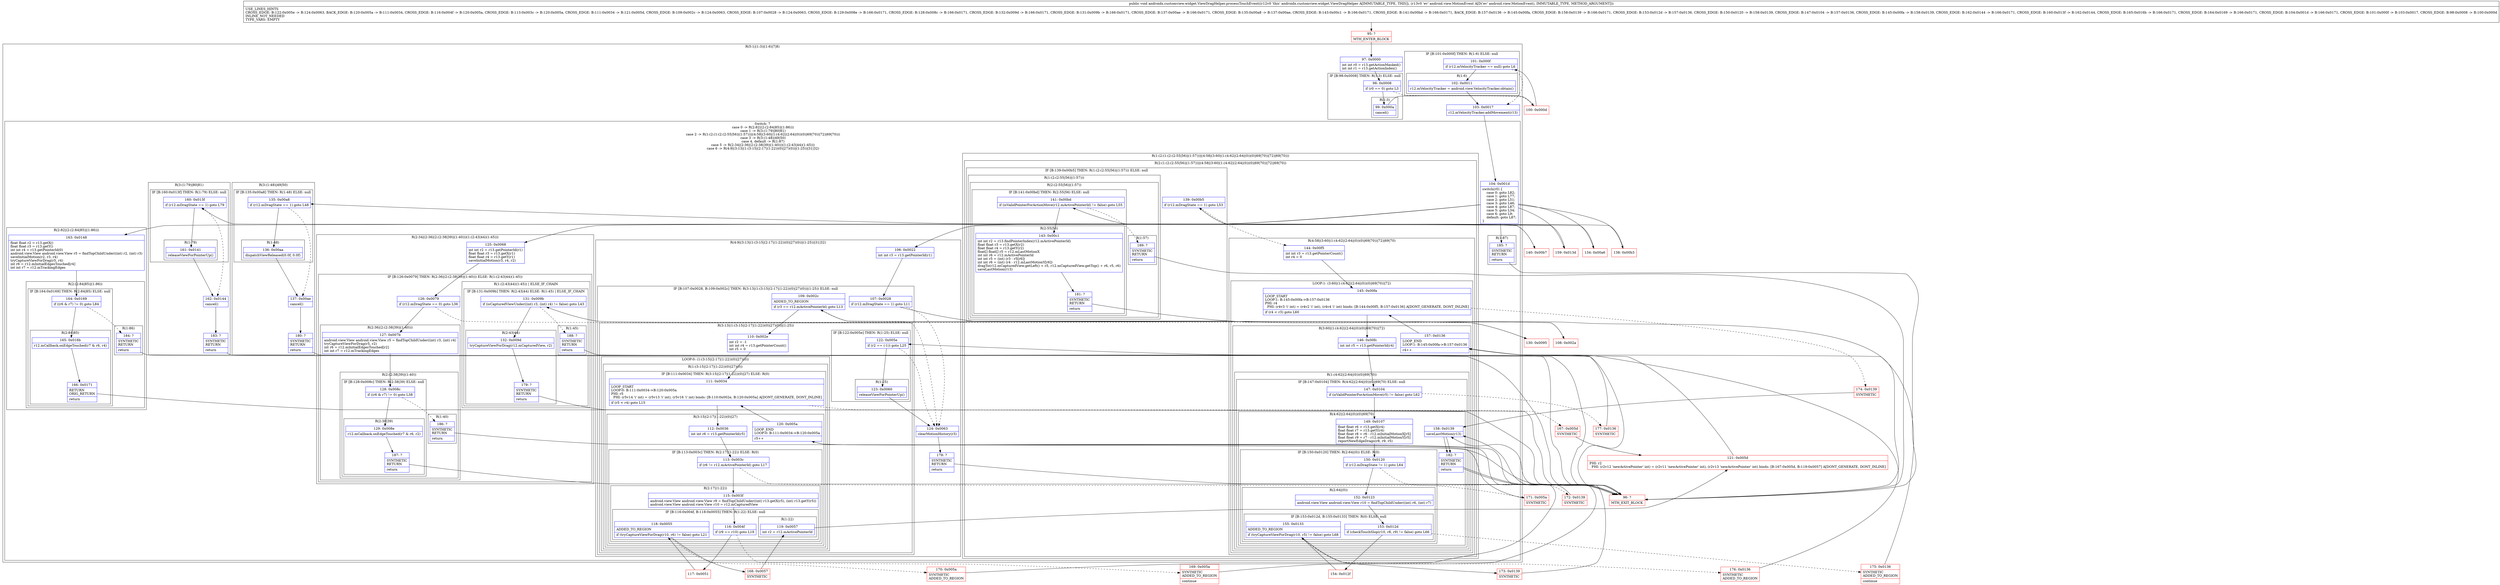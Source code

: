 digraph "CFG forandroidx.customview.widget.ViewDragHelper.processTouchEvent(Landroid\/view\/MotionEvent;)V" {
subgraph cluster_Region_1473898531 {
label = "R(5:1|(1:3)|(1:6)|7|8)";
node [shape=record,color=blue];
Node_97 [shape=record,label="{97\:\ 0x0000|int int r0 = r13.getActionMasked()\lint int r1 = r13.getActionIndex()\l}"];
subgraph cluster_IfRegion_1711318761 {
label = "IF [B:98:0x0008] THEN: R(1:3) ELSE: null";
node [shape=record,color=blue];
Node_98 [shape=record,label="{98\:\ 0x0008|if (r0 == 0) goto L3\l}"];
subgraph cluster_Region_1950957039 {
label = "R(1:3)";
node [shape=record,color=blue];
Node_99 [shape=record,label="{99\:\ 0x000a|cancel()\l}"];
}
}
subgraph cluster_IfRegion_501695396 {
label = "IF [B:101:0x000f] THEN: R(1:6) ELSE: null";
node [shape=record,color=blue];
Node_101 [shape=record,label="{101\:\ 0x000f|if (r12.mVelocityTracker == null) goto L6\l}"];
subgraph cluster_Region_1408291813 {
label = "R(1:6)";
node [shape=record,color=blue];
Node_102 [shape=record,label="{102\:\ 0x0011|r12.mVelocityTracker = android.view.VelocityTracker.obtain()\l}"];
}
}
Node_103 [shape=record,label="{103\:\ 0x0017|r12.mVelocityTracker.addMovement(r13)\l}"];
subgraph cluster_SwitchRegion_1738132197 {
label = "Switch: 7
 case 0 -> R(2:82|(2:(2:84|85)|(1:86)))
 case 1 -> R(3:(1:79)|80|81)
 case 2 -> R(1:(2:(1:(2:(2:55|56)|(1:57)))|(4:58|(3:60|(1:(4:62|(2:64|(0))(0)|69|70))|72)|69|70)))
 case 3 -> R(3:(1:48)|49|50)
 case 4, default -> R(1:87)
 case 5 -> R(2:34|(2:36|(2:(2:38|39)|(1:40)))(1:(2:43|44)(1:45)))
 case 6 -> R(4:9|(3:13|(1:(3:15|(2:17|(1:22))(0)|27)(0))|(1:25))|31|32)";
node [shape=record,color=blue];
Node_104 [shape=record,label="{104\:\ 0x001d|switch(r0) \{\l    case 0: goto L82;\l    case 1: goto L77;\l    case 2: goto L51;\l    case 3: goto L46;\l    case 4: goto L87;\l    case 5: goto L34;\l    case 6: goto L9;\l    default: goto L87;\l\}\l}"];
subgraph cluster_Region_447349922 {
label = "R(2:82|(2:(2:84|85)|(1:86)))";
node [shape=record,color=blue];
Node_163 [shape=record,label="{163\:\ 0x0148|float float r2 = r13.getX()\lfloat float r3 = r13.getY()\lint int r4 = r13.getPointerId(0)\landroid.view.View android.view.View r5 = findTopChildUnder((int) r2, (int) r3)\lsaveInitialMotion(r2, r3, r4)\ltryCaptureViewForDrag(r5, r4)\lint r6 = r12.mInitialEdgesTouched[r4]\lint int r7 = r12.mTrackingEdges\l}"];
subgraph cluster_Region_678158893 {
label = "R(2:(2:84|85)|(1:86))";
node [shape=record,color=blue];
subgraph cluster_IfRegion_655681257 {
label = "IF [B:164:0x0169] THEN: R(2:84|85) ELSE: null";
node [shape=record,color=blue];
Node_164 [shape=record,label="{164\:\ 0x0169|if ((r6 & r7) != 0) goto L84\l}"];
subgraph cluster_Region_869084144 {
label = "R(2:84|85)";
node [shape=record,color=blue];
Node_165 [shape=record,label="{165\:\ 0x016b|r12.mCallback.onEdgeTouched(r7 & r6, r4)\l}"];
Node_166 [shape=record,label="{166\:\ 0x0171|RETURN\lORIG_RETURN\l|return\l}"];
}
}
subgraph cluster_Region_359666826 {
label = "R(1:86)";
node [shape=record,color=blue];
Node_184 [shape=record,label="{184\:\ ?|SYNTHETIC\lRETURN\l|return\l}"];
}
}
}
subgraph cluster_Region_841846755 {
label = "R(3:(1:79)|80|81)";
node [shape=record,color=blue];
subgraph cluster_IfRegion_1729564088 {
label = "IF [B:160:0x013f] THEN: R(1:79) ELSE: null";
node [shape=record,color=blue];
Node_160 [shape=record,label="{160\:\ 0x013f|if (r12.mDragState == 1) goto L79\l}"];
subgraph cluster_Region_278585853 {
label = "R(1:79)";
node [shape=record,color=blue];
Node_161 [shape=record,label="{161\:\ 0x0141|releaseViewForPointerUp()\l}"];
}
}
Node_162 [shape=record,label="{162\:\ 0x0144|cancel()\l}"];
Node_183 [shape=record,label="{183\:\ ?|SYNTHETIC\lRETURN\l|return\l}"];
}
subgraph cluster_Region_98267936 {
label = "R(1:(2:(1:(2:(2:55|56)|(1:57)))|(4:58|(3:60|(1:(4:62|(2:64|(0))(0)|69|70))|72)|69|70)))";
node [shape=record,color=blue];
subgraph cluster_Region_1532471023 {
label = "R(2:(1:(2:(2:55|56)|(1:57)))|(4:58|(3:60|(1:(4:62|(2:64|(0))(0)|69|70))|72)|69|70))";
node [shape=record,color=blue];
subgraph cluster_IfRegion_74586864 {
label = "IF [B:139:0x00b5] THEN: R(1:(2:(2:55|56)|(1:57))) ELSE: null";
node [shape=record,color=blue];
Node_139 [shape=record,label="{139\:\ 0x00b5|if (r12.mDragState == 1) goto L53\l}"];
subgraph cluster_Region_1126205066 {
label = "R(1:(2:(2:55|56)|(1:57)))";
node [shape=record,color=blue];
subgraph cluster_Region_490516413 {
label = "R(2:(2:55|56)|(1:57))";
node [shape=record,color=blue];
subgraph cluster_IfRegion_2075787819 {
label = "IF [B:141:0x00bd] THEN: R(2:55|56) ELSE: null";
node [shape=record,color=blue];
Node_141 [shape=record,label="{141\:\ 0x00bd|if (isValidPointerForActionMove(r12.mActivePointerId) != false) goto L55\l}"];
subgraph cluster_Region_1122267439 {
label = "R(2:55|56)";
node [shape=record,color=blue];
Node_143 [shape=record,label="{143\:\ 0x00c1|int int r2 = r13.findPointerIndex(r12.mActivePointerId)\lfloat float r3 = r13.getX(r2)\lfloat float r4 = r13.getY(r2)\lfloat[] float[] r5 = r12.mLastMotionX\lint int r6 = r12.mActivePointerId\lint int r5 = (int) (r3 \- r5[r6])\lint int r6 = (int) (r4 \- r12.mLastMotionY[r6])\ldragTo(r12.mCapturedView.getLeft() + r5, r12.mCapturedView.getTop() + r6, r5, r6)\lsaveLastMotion(r13)\l}"];
Node_181 [shape=record,label="{181\:\ ?|SYNTHETIC\lRETURN\l|return\l}"];
}
}
subgraph cluster_Region_1871393334 {
label = "R(1:57)";
node [shape=record,color=blue];
Node_189 [shape=record,label="{189\:\ ?|SYNTHETIC\lRETURN\l|return\l}"];
}
}
}
}
subgraph cluster_Region_686922387 {
label = "R(4:58|(3:60|(1:(4:62|(2:64|(0))(0)|69|70))|72)|69|70)";
node [shape=record,color=blue];
Node_144 [shape=record,label="{144\:\ 0x00f5|int int r3 = r13.getPointerCount()\lint r4 = 0\l}"];
subgraph cluster_LoopRegion_1647576123 {
label = "LOOP:1: (3:60|(1:(4:62|(2:64|(0))(0)|69|70))|72)";
node [shape=record,color=blue];
Node_145 [shape=record,label="{145\:\ 0x00fa|LOOP_START\lLOOP:1: B:145:0x00fa\-\>B:157:0x0136\lPHI: r4 \l  PHI: (r4v3 'i' int) = (r4v2 'i' int), (r4v4 'i' int) binds: [B:144:0x00f5, B:157:0x0136] A[DONT_GENERATE, DONT_INLINE]\l|if (r4 \< r3) goto L60\l}"];
subgraph cluster_Region_947663142 {
label = "R(3:60|(1:(4:62|(2:64|(0))(0)|69|70))|72)";
node [shape=record,color=blue];
Node_146 [shape=record,label="{146\:\ 0x00fc|int int r5 = r13.getPointerId(r4)\l}"];
subgraph cluster_Region_676916635 {
label = "R(1:(4:62|(2:64|(0))(0)|69|70))";
node [shape=record,color=blue];
subgraph cluster_IfRegion_484350964 {
label = "IF [B:147:0x0104] THEN: R(4:62|(2:64|(0))(0)|69|70) ELSE: null";
node [shape=record,color=blue];
Node_147 [shape=record,label="{147\:\ 0x0104|if (isValidPointerForActionMove(r5) != false) goto L62\l}"];
subgraph cluster_Region_945793902 {
label = "R(4:62|(2:64|(0))(0)|69|70)";
node [shape=record,color=blue];
Node_149 [shape=record,label="{149\:\ 0x0107|float float r6 = r13.getX(r4)\lfloat float r7 = r13.getY(r4)\lfloat float r8 = r6 \- r12.mInitialMotionX[r5]\lfloat float r9 = r7 \- r12.mInitialMotionY[r5]\lreportNewEdgeDrags(r8, r9, r5)\l}"];
subgraph cluster_IfRegion_1348595306 {
label = "IF [B:150:0x0120] THEN: R(2:64|(0)) ELSE: R(0)";
node [shape=record,color=blue];
Node_150 [shape=record,label="{150\:\ 0x0120|if (r12.mDragState != 1) goto L64\l}"];
subgraph cluster_Region_128302702 {
label = "R(2:64|(0))";
node [shape=record,color=blue];
Node_152 [shape=record,label="{152\:\ 0x0123|android.view.View android.view.View r10 = findTopChildUnder((int) r6, (int) r7)\l}"];
subgraph cluster_IfRegion_1577669000 {
label = "IF [B:153:0x012d, B:155:0x0133] THEN: R(0) ELSE: null";
node [shape=record,color=blue];
Node_153 [shape=record,label="{153\:\ 0x012d|if (checkTouchSlop(r10, r8, r9) != false) goto L66\l}"];
Node_155 [shape=record,label="{155\:\ 0x0133|ADDED_TO_REGION\l|if (tryCaptureViewForDrag(r10, r5) != false) goto L68\l}"];
subgraph cluster_Region_2069959959 {
label = "R(0)";
node [shape=record,color=blue];
}
}
}
subgraph cluster_Region_1305318095 {
label = "R(0)";
node [shape=record,color=blue];
}
}
Node_158 [shape=record,label="{158\:\ 0x0139|saveLastMotion(r13)\l}"];
Node_182 [shape=record,label="{182\:\ ?|SYNTHETIC\lRETURN\l|return\l}"];
}
}
}
Node_157 [shape=record,label="{157\:\ 0x0136|LOOP_END\lLOOP:1: B:145:0x00fa\-\>B:157:0x0136\l|r4++\l}"];
}
}
Node_158 [shape=record,label="{158\:\ 0x0139|saveLastMotion(r13)\l}"];
Node_182 [shape=record,label="{182\:\ ?|SYNTHETIC\lRETURN\l|return\l}"];
}
}
}
subgraph cluster_Region_571906776 {
label = "R(3:(1:48)|49|50)";
node [shape=record,color=blue];
subgraph cluster_IfRegion_2103124558 {
label = "IF [B:135:0x00a8] THEN: R(1:48) ELSE: null";
node [shape=record,color=blue];
Node_135 [shape=record,label="{135\:\ 0x00a8|if (r12.mDragState == 1) goto L48\l}"];
subgraph cluster_Region_241260895 {
label = "R(1:48)";
node [shape=record,color=blue];
Node_136 [shape=record,label="{136\:\ 0x00aa|dispatchViewReleased(0.0f, 0.0f)\l}"];
}
}
Node_137 [shape=record,label="{137\:\ 0x00ae|cancel()\l}"];
Node_180 [shape=record,label="{180\:\ ?|SYNTHETIC\lRETURN\l|return\l}"];
}
subgraph cluster_Region_790358454 {
label = "R(1:87)";
node [shape=record,color=blue];
Node_185 [shape=record,label="{185\:\ ?|SYNTHETIC\lRETURN\l|return\l}"];
}
subgraph cluster_Region_1644078710 {
label = "R(2:34|(2:36|(2:(2:38|39)|(1:40)))(1:(2:43|44)(1:45)))";
node [shape=record,color=blue];
Node_125 [shape=record,label="{125\:\ 0x0068|int int r2 = r13.getPointerId(r1)\lfloat float r3 = r13.getX(r1)\lfloat float r4 = r13.getY(r1)\lsaveInitialMotion(r3, r4, r2)\l}"];
subgraph cluster_IfRegion_969766615 {
label = "IF [B:126:0x0079] THEN: R(2:36|(2:(2:38|39)|(1:40))) ELSE: R(1:(2:43|44)(1:45))";
node [shape=record,color=blue];
Node_126 [shape=record,label="{126\:\ 0x0079|if (r12.mDragState == 0) goto L36\l}"];
subgraph cluster_Region_705516476 {
label = "R(2:36|(2:(2:38|39)|(1:40)))";
node [shape=record,color=blue];
Node_127 [shape=record,label="{127\:\ 0x007b|android.view.View android.view.View r5 = findTopChildUnder((int) r3, (int) r4)\ltryCaptureViewForDrag(r5, r2)\lint r6 = r12.mInitialEdgesTouched[r2]\lint int r7 = r12.mTrackingEdges\l}"];
subgraph cluster_Region_497052402 {
label = "R(2:(2:38|39)|(1:40))";
node [shape=record,color=blue];
subgraph cluster_IfRegion_901518879 {
label = "IF [B:128:0x008c] THEN: R(2:38|39) ELSE: null";
node [shape=record,color=blue];
Node_128 [shape=record,label="{128\:\ 0x008c|if ((r6 & r7) != 0) goto L38\l}"];
subgraph cluster_Region_1042072164 {
label = "R(2:38|39)";
node [shape=record,color=blue];
Node_129 [shape=record,label="{129\:\ 0x008e|r12.mCallback.onEdgeTouched(r7 & r6, r2)\l}"];
Node_187 [shape=record,label="{187\:\ ?|SYNTHETIC\lRETURN\l|return\l}"];
}
}
subgraph cluster_Region_420438968 {
label = "R(1:40)";
node [shape=record,color=blue];
Node_186 [shape=record,label="{186\:\ ?|SYNTHETIC\lRETURN\l|return\l}"];
}
}
}
subgraph cluster_Region_1772711798 {
label = "R(1:(2:43|44)(1:45)) | ELSE_IF_CHAIN\l";
node [shape=record,color=blue];
subgraph cluster_IfRegion_1970023357 {
label = "IF [B:131:0x009b] THEN: R(2:43|44) ELSE: R(1:45) | ELSE_IF_CHAIN\l";
node [shape=record,color=blue];
Node_131 [shape=record,label="{131\:\ 0x009b|if (isCapturedViewUnder((int) r3, (int) r4) != false) goto L43\l}"];
subgraph cluster_Region_350244103 {
label = "R(2:43|44)";
node [shape=record,color=blue];
Node_132 [shape=record,label="{132\:\ 0x009d|tryCaptureViewForDrag(r12.mCapturedView, r2)\l}"];
Node_179 [shape=record,label="{179\:\ ?|SYNTHETIC\lRETURN\l|return\l}"];
}
subgraph cluster_Region_998295386 {
label = "R(1:45)";
node [shape=record,color=blue];
Node_188 [shape=record,label="{188\:\ ?|SYNTHETIC\lRETURN\l|return\l}"];
}
}
}
}
}
subgraph cluster_Region_2046743194 {
label = "R(4:9|(3:13|(1:(3:15|(2:17|(1:22))(0)|27)(0))|(1:25))|31|32)";
node [shape=record,color=blue];
Node_106 [shape=record,label="{106\:\ 0x0022|int int r3 = r13.getPointerId(r1)\l}"];
subgraph cluster_IfRegion_1844178222 {
label = "IF [B:107:0x0028, B:109:0x002c] THEN: R(3:13|(1:(3:15|(2:17|(1:22))(0)|27)(0))|(1:25)) ELSE: null";
node [shape=record,color=blue];
Node_107 [shape=record,label="{107\:\ 0x0028|if (r12.mDragState == 1) goto L11\l}"];
Node_109 [shape=record,label="{109\:\ 0x002c|ADDED_TO_REGION\l|if (r3 == r12.mActivePointerId) goto L13\l}"];
subgraph cluster_Region_2071268833 {
label = "R(3:13|(1:(3:15|(2:17|(1:22))(0)|27)(0))|(1:25))";
node [shape=record,color=blue];
Node_110 [shape=record,label="{110\:\ 0x002e|int r2 = \-1\lint int r4 = r13.getPointerCount()\lint r5 = 0\l}"];
subgraph cluster_LoopRegion_627694882 {
label = "LOOP:0: (1:(3:15|(2:17|(1:22))(0)|27)(0))";
node [shape=record,color=blue];
subgraph cluster_Region_1192851604 {
label = "R(1:(3:15|(2:17|(1:22))(0)|27)(0))";
node [shape=record,color=blue];
subgraph cluster_IfRegion_146347800 {
label = "IF [B:111:0x0034] THEN: R(3:15|(2:17|(1:22))(0)|27) ELSE: R(0)";
node [shape=record,color=blue];
Node_111 [shape=record,label="{111\:\ 0x0034|LOOP_START\lLOOP:0: B:111:0x0034\-\>B:120:0x005a\lPHI: r5 \l  PHI: (r5v14 'i' int) = (r5v13 'i' int), (r5v16 'i' int) binds: [B:110:0x002e, B:120:0x005a] A[DONT_GENERATE, DONT_INLINE]\l|if (r5 \< r4) goto L15\l}"];
subgraph cluster_Region_1542461931 {
label = "R(3:15|(2:17|(1:22))(0)|27)";
node [shape=record,color=blue];
Node_112 [shape=record,label="{112\:\ 0x0036|int int r6 = r13.getPointerId(r5)\l}"];
subgraph cluster_IfRegion_1095471696 {
label = "IF [B:113:0x003c] THEN: R(2:17|(1:22)) ELSE: R(0)";
node [shape=record,color=blue];
Node_113 [shape=record,label="{113\:\ 0x003c|if (r6 != r12.mActivePointerId) goto L17\l}"];
subgraph cluster_Region_869252364 {
label = "R(2:17|(1:22))";
node [shape=record,color=blue];
Node_115 [shape=record,label="{115\:\ 0x003f|android.view.View android.view.View r9 = findTopChildUnder((int) r13.getX(r5), (int) r13.getY(r5))\landroid.view.View android.view.View r10 = r12.mCapturedView\l}"];
subgraph cluster_IfRegion_17452214 {
label = "IF [B:116:0x004f, B:118:0x0055] THEN: R(1:22) ELSE: null";
node [shape=record,color=blue];
Node_116 [shape=record,label="{116\:\ 0x004f|if (r9 == r10) goto L19\l}"];
Node_118 [shape=record,label="{118\:\ 0x0055|ADDED_TO_REGION\l|if (tryCaptureViewForDrag(r10, r6) != false) goto L21\l}"];
subgraph cluster_Region_1875960049 {
label = "R(1:22)";
node [shape=record,color=blue];
Node_119 [shape=record,label="{119\:\ 0x0057|int r2 = r12.mActivePointerId\l}"];
}
}
}
subgraph cluster_Region_1701408222 {
label = "R(0)";
node [shape=record,color=blue];
}
}
Node_120 [shape=record,label="{120\:\ 0x005a|LOOP_END\lLOOP:0: B:111:0x0034\-\>B:120:0x005a\l|r5++\l}"];
}
subgraph cluster_Region_1483656254 {
label = "R(0)";
node [shape=record,color=blue];
}
}
}
}
subgraph cluster_IfRegion_982061050 {
label = "IF [B:122:0x005e] THEN: R(1:25) ELSE: null";
node [shape=record,color=blue];
Node_122 [shape=record,label="{122\:\ 0x005e|if (r2 == (\-1)) goto L25\l}"];
subgraph cluster_Region_856005340 {
label = "R(1:25)";
node [shape=record,color=blue];
Node_123 [shape=record,label="{123\:\ 0x0060|releaseViewForPointerUp()\l}"];
}
}
}
}
Node_124 [shape=record,label="{124\:\ 0x0063|clearMotionHistory(r3)\l}"];
Node_178 [shape=record,label="{178\:\ ?|SYNTHETIC\lRETURN\l|return\l}"];
}
}
}
Node_95 [shape=record,color=red,label="{95\:\ ?|MTH_ENTER_BLOCK\l}"];
Node_100 [shape=record,color=red,label="{100\:\ 0x000d}"];
Node_108 [shape=record,color=red,label="{108\:\ 0x002a}"];
Node_117 [shape=record,color=red,label="{117\:\ 0x0051}"];
Node_168 [shape=record,color=red,label="{168\:\ 0x0057|SYNTHETIC\l}"];
Node_121 [shape=record,color=red,label="{121\:\ 0x005d|PHI: r2 \l  PHI: (r2v12 'newActivePointer' int) = (r2v11 'newActivePointer' int), (r2v13 'newActivePointer' int) binds: [B:167:0x005d, B:119:0x0057] A[DONT_GENERATE, DONT_INLINE]\l}"];
Node_170 [shape=record,color=red,label="{170\:\ 0x005a|SYNTHETIC\lADDED_TO_REGION\l}"];
Node_169 [shape=record,color=red,label="{169\:\ 0x005a|SYNTHETIC\lADDED_TO_REGION\l|continue\l}"];
Node_171 [shape=record,color=red,label="{171\:\ 0x005a|SYNTHETIC\l}"];
Node_167 [shape=record,color=red,label="{167\:\ 0x005d|SYNTHETIC\l}"];
Node_96 [shape=record,color=red,label="{96\:\ ?|MTH_EXIT_BLOCK\l}"];
Node_130 [shape=record,color=red,label="{130\:\ 0x0095}"];
Node_134 [shape=record,color=red,label="{134\:\ 0x00a6}"];
Node_138 [shape=record,color=red,label="{138\:\ 0x00b3}"];
Node_140 [shape=record,color=red,label="{140\:\ 0x00b7}"];
Node_154 [shape=record,color=red,label="{154\:\ 0x012f}"];
Node_173 [shape=record,color=red,label="{173\:\ 0x0139|SYNTHETIC\l}"];
Node_176 [shape=record,color=red,label="{176\:\ 0x0136|SYNTHETIC\lADDED_TO_REGION\l}"];
Node_175 [shape=record,color=red,label="{175\:\ 0x0136|SYNTHETIC\lADDED_TO_REGION\l|continue\l}"];
Node_172 [shape=record,color=red,label="{172\:\ 0x0139|SYNTHETIC\l}"];
Node_177 [shape=record,color=red,label="{177\:\ 0x0136|SYNTHETIC\l}"];
Node_174 [shape=record,color=red,label="{174\:\ 0x0139|SYNTHETIC\l}"];
Node_159 [shape=record,color=red,label="{159\:\ 0x013d}"];
MethodNode[shape=record,label="{public void androidx.customview.widget.ViewDragHelper.processTouchEvent((r12v0 'this' androidx.customview.widget.ViewDragHelper A[IMMUTABLE_TYPE, THIS]), (r13v0 'ev' android.view.MotionEvent A[D('ev' android.view.MotionEvent), IMMUTABLE_TYPE, METHOD_ARGUMENT]))  | USE_LINES_HINTS\lCROSS_EDGE: B:122:0x005e \-\> B:124:0x0063, BACK_EDGE: B:120:0x005a \-\> B:111:0x0034, CROSS_EDGE: B:116:0x004f \-\> B:120:0x005a, CROSS_EDGE: B:113:0x003c \-\> B:120:0x005a, CROSS_EDGE: B:111:0x0034 \-\> B:121:0x005d, CROSS_EDGE: B:109:0x002c \-\> B:124:0x0063, CROSS_EDGE: B:107:0x0028 \-\> B:124:0x0063, CROSS_EDGE: B:129:0x008e \-\> B:166:0x0171, CROSS_EDGE: B:128:0x008c \-\> B:166:0x0171, CROSS_EDGE: B:132:0x009d \-\> B:166:0x0171, CROSS_EDGE: B:131:0x009b \-\> B:166:0x0171, CROSS_EDGE: B:137:0x00ae \-\> B:166:0x0171, CROSS_EDGE: B:135:0x00a8 \-\> B:137:0x00ae, CROSS_EDGE: B:143:0x00c1 \-\> B:166:0x0171, CROSS_EDGE: B:141:0x00bd \-\> B:166:0x0171, BACK_EDGE: B:157:0x0136 \-\> B:145:0x00fa, CROSS_EDGE: B:158:0x0139 \-\> B:166:0x0171, CROSS_EDGE: B:153:0x012d \-\> B:157:0x0136, CROSS_EDGE: B:150:0x0120 \-\> B:158:0x0139, CROSS_EDGE: B:147:0x0104 \-\> B:157:0x0136, CROSS_EDGE: B:145:0x00fa \-\> B:158:0x0139, CROSS_EDGE: B:162:0x0144 \-\> B:166:0x0171, CROSS_EDGE: B:160:0x013f \-\> B:162:0x0144, CROSS_EDGE: B:165:0x016b \-\> B:166:0x0171, CROSS_EDGE: B:164:0x0169 \-\> B:166:0x0171, CROSS_EDGE: B:104:0x001d \-\> B:166:0x0171, CROSS_EDGE: B:101:0x000f \-\> B:103:0x0017, CROSS_EDGE: B:98:0x0008 \-\> B:100:0x000d\lINLINE_NOT_NEEDED\lTYPE_VARS: EMPTY\l}"];
MethodNode -> Node_95;Node_97 -> Node_98;
Node_98 -> Node_99;
Node_98 -> Node_100[style=dashed];
Node_99 -> Node_100;
Node_101 -> Node_102;
Node_101 -> Node_103[style=dashed];
Node_102 -> Node_103;
Node_103 -> Node_104;
Node_104 -> Node_106;
Node_104 -> Node_125;
Node_104 -> Node_134;
Node_104 -> Node_138;
Node_104 -> Node_159;
Node_104 -> Node_163;
Node_104 -> Node_185;
Node_163 -> Node_164;
Node_164 -> Node_165;
Node_164 -> Node_184[style=dashed];
Node_165 -> Node_166;
Node_166 -> Node_96;
Node_184 -> Node_96;
Node_160 -> Node_161;
Node_160 -> Node_162[style=dashed];
Node_161 -> Node_162;
Node_162 -> Node_183;
Node_183 -> Node_96;
Node_139 -> Node_140;
Node_139 -> Node_144[style=dashed];
Node_141 -> Node_143;
Node_141 -> Node_189[style=dashed];
Node_143 -> Node_181;
Node_181 -> Node_96;
Node_189 -> Node_96;
Node_144 -> Node_145;
Node_145 -> Node_146;
Node_145 -> Node_174[style=dashed];
Node_146 -> Node_147;
Node_147 -> Node_149;
Node_147 -> Node_177[style=dashed];
Node_149 -> Node_150;
Node_150 -> Node_152;
Node_150 -> Node_172[style=dashed];
Node_152 -> Node_153;
Node_153 -> Node_154;
Node_153 -> Node_175[style=dashed];
Node_155 -> Node_173;
Node_155 -> Node_176[style=dashed];
Node_158 -> Node_182;
Node_182 -> Node_96;
Node_157 -> Node_145;
Node_158 -> Node_182;
Node_182 -> Node_96;
Node_135 -> Node_136;
Node_135 -> Node_137[style=dashed];
Node_136 -> Node_137;
Node_137 -> Node_180;
Node_180 -> Node_96;
Node_185 -> Node_96;
Node_125 -> Node_126;
Node_126 -> Node_127;
Node_126 -> Node_130[style=dashed];
Node_127 -> Node_128;
Node_128 -> Node_129;
Node_128 -> Node_186[style=dashed];
Node_129 -> Node_187;
Node_187 -> Node_96;
Node_186 -> Node_96;
Node_131 -> Node_132;
Node_131 -> Node_188[style=dashed];
Node_132 -> Node_179;
Node_179 -> Node_96;
Node_188 -> Node_96;
Node_106 -> Node_107;
Node_107 -> Node_108;
Node_107 -> Node_124[style=dashed];
Node_109 -> Node_110;
Node_109 -> Node_124[style=dashed];
Node_110 -> Node_111;
Node_111 -> Node_112;
Node_111 -> Node_167[style=dashed];
Node_112 -> Node_113;
Node_113 -> Node_115;
Node_113 -> Node_171[style=dashed];
Node_115 -> Node_116;
Node_116 -> Node_117;
Node_116 -> Node_169[style=dashed];
Node_118 -> Node_168;
Node_118 -> Node_170[style=dashed];
Node_119 -> Node_121;
Node_120 -> Node_111;
Node_122 -> Node_123;
Node_122 -> Node_124[style=dashed];
Node_123 -> Node_124;
Node_124 -> Node_178;
Node_178 -> Node_96;
Node_95 -> Node_97;
Node_100 -> Node_101;
Node_108 -> Node_109;
Node_117 -> Node_118;
Node_168 -> Node_119;
Node_121 -> Node_122;
Node_170 -> Node_120;
Node_169 -> Node_120;
Node_171 -> Node_120;
Node_167 -> Node_121;
Node_130 -> Node_131;
Node_134 -> Node_135;
Node_138 -> Node_139;
Node_140 -> Node_141;
Node_154 -> Node_155;
Node_173 -> Node_158;
Node_176 -> Node_157;
Node_175 -> Node_157;
Node_172 -> Node_158;
Node_177 -> Node_157;
Node_174 -> Node_158;
Node_159 -> Node_160;
}


